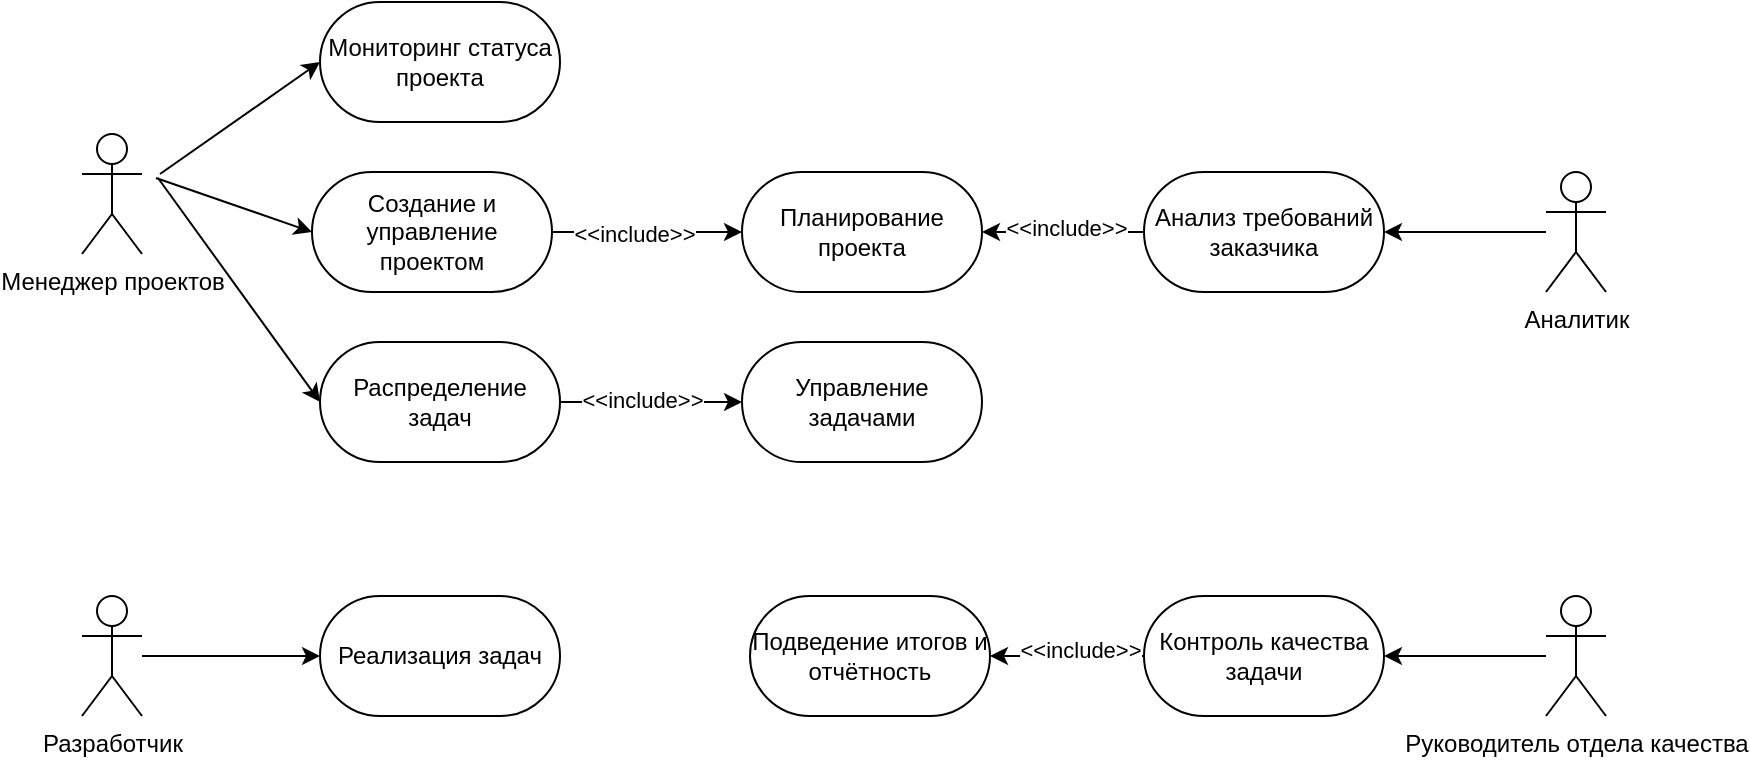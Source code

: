 <mxfile version="25.0.3">
  <diagram name="Страница — 1" id="OPw6BQCWtjEl8Fe08-i5">
    <mxGraphModel grid="0" page="0" gridSize="10" guides="1" tooltips="1" connect="1" arrows="1" fold="1" pageScale="1" pageWidth="827" pageHeight="1169" math="0" shadow="0">
      <root>
        <mxCell id="0" />
        <mxCell id="1" parent="0" />
        <mxCell id="tk8Ty3tV2xWSpdisI31R-1" value="Менеджер проектов" style="shape=umlActor;verticalLabelPosition=bottom;verticalAlign=top;html=1;outlineConnect=0;" vertex="1" parent="1">
          <mxGeometry x="330" y="842" width="30" height="60" as="geometry" />
        </mxCell>
        <mxCell id="tk8Ty3tV2xWSpdisI31R-15" style="edgeStyle=orthogonalEdgeStyle;rounded=0;orthogonalLoop=1;jettySize=auto;html=1;exitX=1;exitY=0.5;exitDx=0;exitDy=0;entryX=0;entryY=0.5;entryDx=0;entryDy=0;" edge="1" parent="1" source="tk8Ty3tV2xWSpdisI31R-2" target="tk8Ty3tV2xWSpdisI31R-14">
          <mxGeometry relative="1" as="geometry" />
        </mxCell>
        <mxCell id="tk8Ty3tV2xWSpdisI31R-17" value="&amp;lt;&amp;lt;include&amp;gt;&amp;gt;" style="edgeLabel;html=1;align=center;verticalAlign=middle;resizable=0;points=[];" connectable="0" vertex="1" parent="tk8Ty3tV2xWSpdisI31R-15">
          <mxGeometry x="-0.137" y="-1" relative="1" as="geometry">
            <mxPoint as="offset" />
          </mxGeometry>
        </mxCell>
        <mxCell id="tk8Ty3tV2xWSpdisI31R-2" value="Создание и управление проектом" style="rounded=1;whiteSpace=wrap;html=1;arcSize=50;" vertex="1" parent="1">
          <mxGeometry x="445" y="861" width="120" height="60" as="geometry" />
        </mxCell>
        <mxCell id="tk8Ty3tV2xWSpdisI31R-3" value="Мониторинг статуса проекта" style="rounded=1;whiteSpace=wrap;html=1;arcSize=50;" vertex="1" parent="1">
          <mxGeometry x="449" y="776" width="120" height="60" as="geometry" />
        </mxCell>
        <mxCell id="tk8Ty3tV2xWSpdisI31R-7" style="edgeStyle=orthogonalEdgeStyle;rounded=0;orthogonalLoop=1;jettySize=auto;html=1;" edge="1" parent="1" source="tk8Ty3tV2xWSpdisI31R-4" target="tk8Ty3tV2xWSpdisI31R-6">
          <mxGeometry relative="1" as="geometry" />
        </mxCell>
        <mxCell id="tk8Ty3tV2xWSpdisI31R-8" value="&amp;lt;&amp;lt;include&amp;gt;&amp;gt;" style="edgeLabel;html=1;align=center;verticalAlign=middle;resizable=0;points=[];" connectable="0" vertex="1" parent="tk8Ty3tV2xWSpdisI31R-7">
          <mxGeometry x="-0.101" y="1" relative="1" as="geometry">
            <mxPoint as="offset" />
          </mxGeometry>
        </mxCell>
        <mxCell id="tk8Ty3tV2xWSpdisI31R-4" value="Распределение задач" style="rounded=1;whiteSpace=wrap;html=1;arcSize=50;" vertex="1" parent="1">
          <mxGeometry x="449" y="946" width="120" height="60" as="geometry" />
        </mxCell>
        <mxCell id="tk8Ty3tV2xWSpdisI31R-6" value="Управление задачами" style="rounded=1;whiteSpace=wrap;html=1;arcSize=50;" vertex="1" parent="1">
          <mxGeometry x="660" y="946" width="120" height="60" as="geometry" />
        </mxCell>
        <mxCell id="tk8Ty3tV2xWSpdisI31R-10" value="Разработчик" style="shape=umlActor;verticalLabelPosition=bottom;verticalAlign=top;html=1;outlineConnect=0;" vertex="1" parent="1">
          <mxGeometry x="330" y="1073" width="30" height="60" as="geometry" />
        </mxCell>
        <mxCell id="tk8Ty3tV2xWSpdisI31R-11" value="Реализация задач" style="rounded=1;whiteSpace=wrap;html=1;arcSize=50;" vertex="1" parent="1">
          <mxGeometry x="449" y="1073" width="120" height="60" as="geometry" />
        </mxCell>
        <mxCell id="tk8Ty3tV2xWSpdisI31R-12" value="Аналитик" style="shape=umlActor;verticalLabelPosition=bottom;verticalAlign=top;html=1;outlineConnect=0;" vertex="1" parent="1">
          <mxGeometry x="1062" y="861" width="30" height="60" as="geometry" />
        </mxCell>
        <mxCell id="tk8Ty3tV2xWSpdisI31R-16" style="edgeStyle=orthogonalEdgeStyle;rounded=0;orthogonalLoop=1;jettySize=auto;html=1;exitX=0;exitY=0.5;exitDx=0;exitDy=0;" edge="1" parent="1" source="tk8Ty3tV2xWSpdisI31R-13" target="tk8Ty3tV2xWSpdisI31R-14">
          <mxGeometry relative="1" as="geometry" />
        </mxCell>
        <mxCell id="tk8Ty3tV2xWSpdisI31R-18" value="&amp;lt;&amp;lt;include&amp;gt;&amp;gt;" style="edgeLabel;html=1;align=center;verticalAlign=middle;resizable=0;points=[];" connectable="0" vertex="1" parent="tk8Ty3tV2xWSpdisI31R-16">
          <mxGeometry x="0.185" relative="1" as="geometry">
            <mxPoint x="9" y="-2" as="offset" />
          </mxGeometry>
        </mxCell>
        <mxCell id="tk8Ty3tV2xWSpdisI31R-13" value="Анализ требований заказчика" style="rounded=1;whiteSpace=wrap;html=1;arcSize=50;" vertex="1" parent="1">
          <mxGeometry x="861" y="861" width="120" height="60" as="geometry" />
        </mxCell>
        <mxCell id="tk8Ty3tV2xWSpdisI31R-14" value="Планирование проекта" style="rounded=1;whiteSpace=wrap;html=1;arcSize=50;" vertex="1" parent="1">
          <mxGeometry x="660" y="861" width="120" height="60" as="geometry" />
        </mxCell>
        <mxCell id="tk8Ty3tV2xWSpdisI31R-19" value="Руководитель отдела качества" style="shape=umlActor;verticalLabelPosition=bottom;verticalAlign=top;html=1;outlineConnect=0;" vertex="1" parent="1">
          <mxGeometry x="1062" y="1073" width="30" height="60" as="geometry" />
        </mxCell>
        <mxCell id="tk8Ty3tV2xWSpdisI31R-23" style="edgeStyle=orthogonalEdgeStyle;rounded=0;orthogonalLoop=1;jettySize=auto;html=1;exitX=0;exitY=0.5;exitDx=0;exitDy=0;entryX=1;entryY=0.5;entryDx=0;entryDy=0;" edge="1" parent="1" source="tk8Ty3tV2xWSpdisI31R-21" target="tk8Ty3tV2xWSpdisI31R-22">
          <mxGeometry relative="1" as="geometry" />
        </mxCell>
        <mxCell id="tk8Ty3tV2xWSpdisI31R-24" value="&amp;lt;&amp;lt;include&amp;gt;&amp;gt;" style="edgeLabel;html=1;align=center;verticalAlign=middle;resizable=0;points=[];" connectable="0" vertex="1" parent="tk8Ty3tV2xWSpdisI31R-23">
          <mxGeometry x="0.16" y="-3" relative="1" as="geometry">
            <mxPoint x="12" as="offset" />
          </mxGeometry>
        </mxCell>
        <mxCell id="tk8Ty3tV2xWSpdisI31R-21" value="Контроль качества задачи" style="rounded=1;whiteSpace=wrap;html=1;arcSize=50;" vertex="1" parent="1">
          <mxGeometry x="861" y="1073" width="120" height="60" as="geometry" />
        </mxCell>
        <mxCell id="tk8Ty3tV2xWSpdisI31R-22" value="Подведение итогов и отчётность" style="rounded=1;whiteSpace=wrap;html=1;arcSize=50;" vertex="1" parent="1">
          <mxGeometry x="664" y="1073" width="120" height="60" as="geometry" />
        </mxCell>
        <mxCell id="tk8Ty3tV2xWSpdisI31R-25" value="" style="endArrow=classic;html=1;rounded=0;entryX=0;entryY=0.5;entryDx=0;entryDy=0;" edge="1" parent="1" source="tk8Ty3tV2xWSpdisI31R-10" target="tk8Ty3tV2xWSpdisI31R-11">
          <mxGeometry width="50" height="50" relative="1" as="geometry">
            <mxPoint x="321" y="1041" as="sourcePoint" />
            <mxPoint x="371" y="991" as="targetPoint" />
          </mxGeometry>
        </mxCell>
        <mxCell id="tk8Ty3tV2xWSpdisI31R-26" value="" style="endArrow=classic;html=1;rounded=0;entryX=0;entryY=0.5;entryDx=0;entryDy=0;" edge="1" parent="1" target="tk8Ty3tV2xWSpdisI31R-3">
          <mxGeometry width="50" height="50" relative="1" as="geometry">
            <mxPoint x="369" y="862" as="sourcePoint" />
            <mxPoint x="337" y="989" as="targetPoint" />
          </mxGeometry>
        </mxCell>
        <mxCell id="tk8Ty3tV2xWSpdisI31R-27" value="" style="endArrow=classic;html=1;rounded=0;entryX=0;entryY=0.5;entryDx=0;entryDy=0;" edge="1" parent="1" target="tk8Ty3tV2xWSpdisI31R-2">
          <mxGeometry width="50" height="50" relative="1" as="geometry">
            <mxPoint x="367" y="864" as="sourcePoint" />
            <mxPoint x="838" y="810" as="targetPoint" />
          </mxGeometry>
        </mxCell>
        <mxCell id="tk8Ty3tV2xWSpdisI31R-28" value="" style="endArrow=classic;html=1;rounded=0;entryX=0;entryY=0.5;entryDx=0;entryDy=0;" edge="1" parent="1" target="tk8Ty3tV2xWSpdisI31R-4">
          <mxGeometry width="50" height="50" relative="1" as="geometry">
            <mxPoint x="368" y="864" as="sourcePoint" />
            <mxPoint x="239" y="974" as="targetPoint" />
          </mxGeometry>
        </mxCell>
        <mxCell id="tk8Ty3tV2xWSpdisI31R-29" value="" style="endArrow=classic;html=1;rounded=0;entryX=1;entryY=0.5;entryDx=0;entryDy=0;" edge="1" parent="1" source="tk8Ty3tV2xWSpdisI31R-12" target="tk8Ty3tV2xWSpdisI31R-13">
          <mxGeometry width="50" height="50" relative="1" as="geometry">
            <mxPoint x="926" y="1020" as="sourcePoint" />
            <mxPoint x="976" y="970" as="targetPoint" />
          </mxGeometry>
        </mxCell>
        <mxCell id="tk8Ty3tV2xWSpdisI31R-30" value="" style="endArrow=classic;html=1;rounded=0;entryX=1;entryY=0.5;entryDx=0;entryDy=0;" edge="1" parent="1" source="tk8Ty3tV2xWSpdisI31R-19" target="tk8Ty3tV2xWSpdisI31R-21">
          <mxGeometry width="50" height="50" relative="1" as="geometry">
            <mxPoint x="1038" y="1042" as="sourcePoint" />
            <mxPoint x="1088" y="992" as="targetPoint" />
          </mxGeometry>
        </mxCell>
      </root>
    </mxGraphModel>
  </diagram>
</mxfile>
